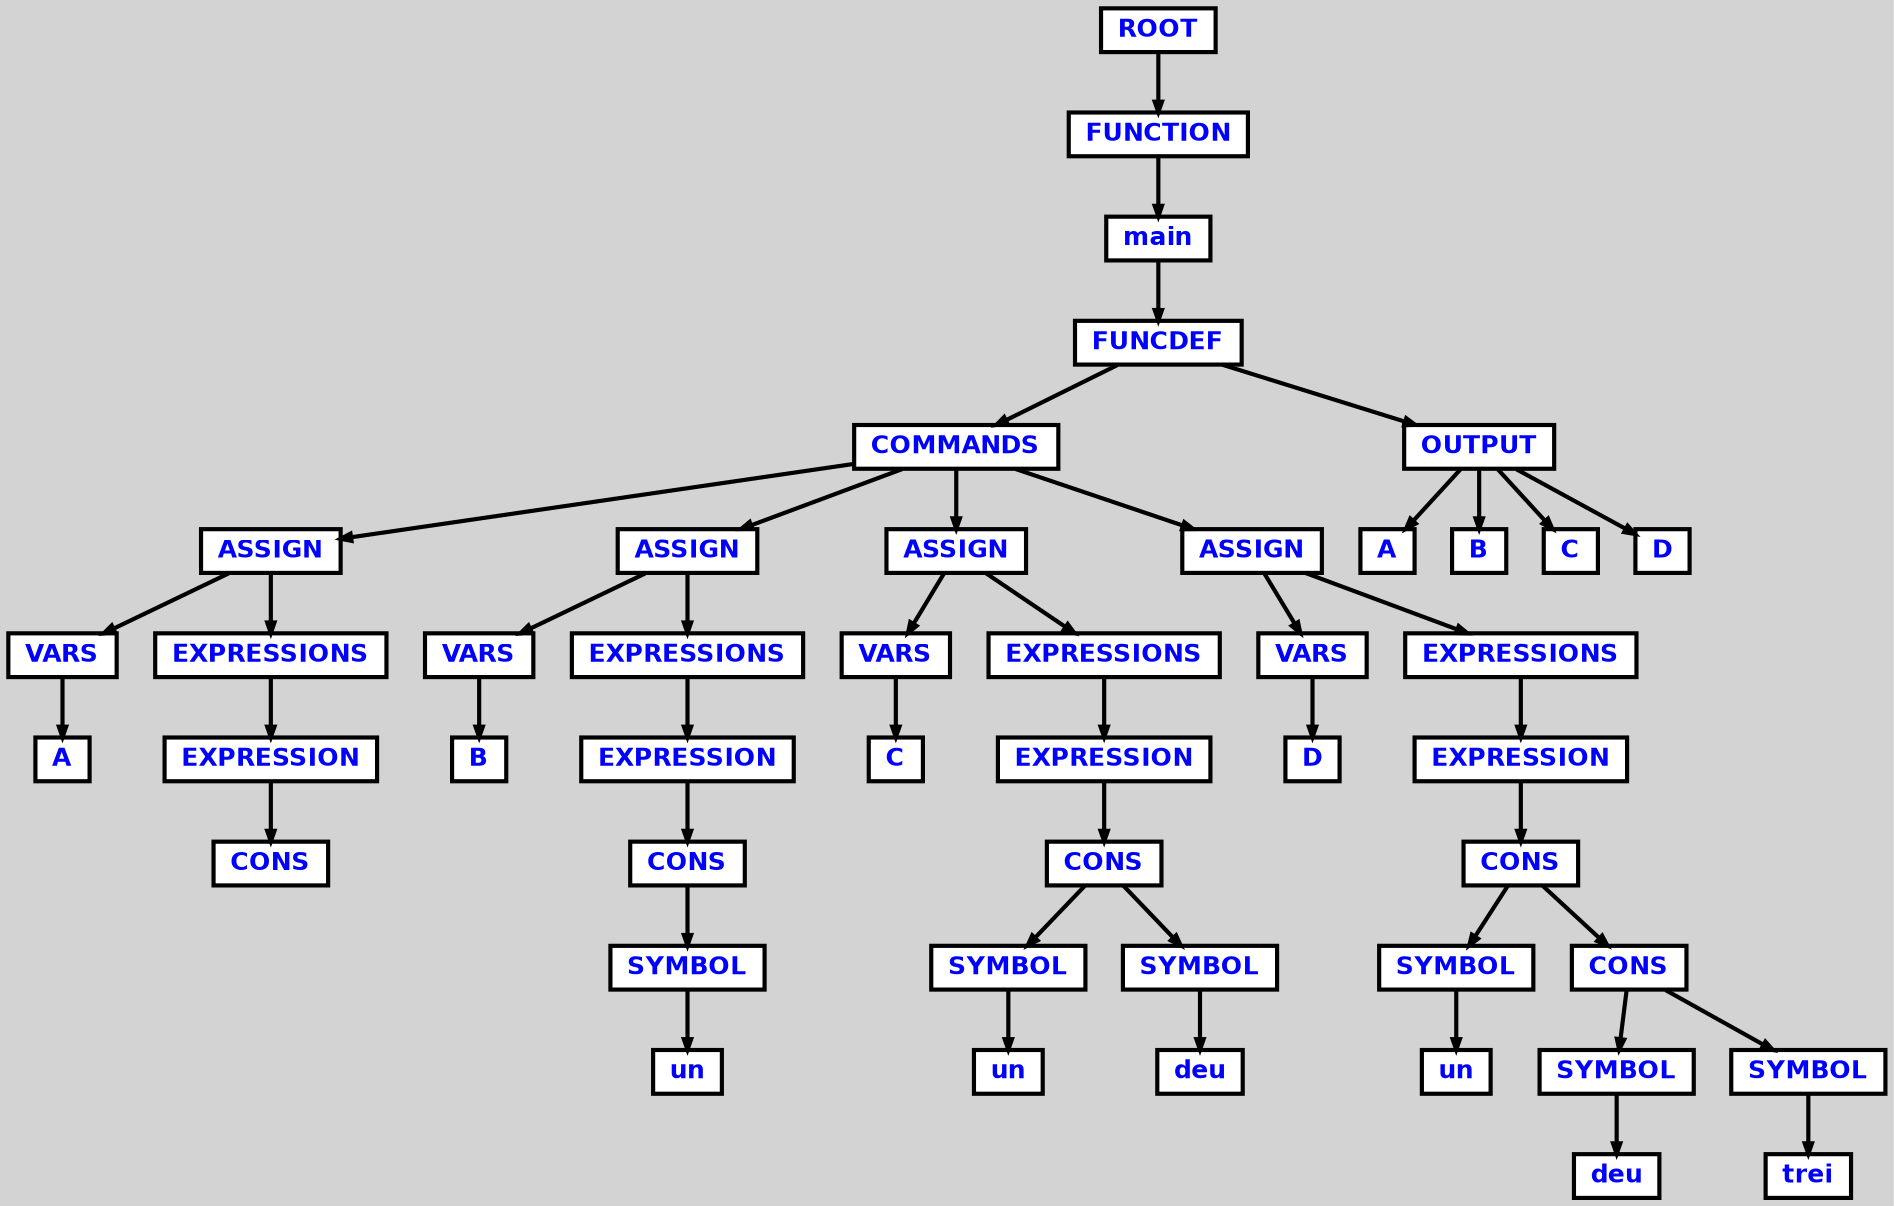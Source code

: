 digraph {

	ordering=out;
	ranksep=.4;
	bgcolor="lightgrey"; node [shape=box, fixedsize=false, fontsize=12, fontname="Helvetica-bold", fontcolor="blue"
		width=.25, height=.25, color="black", fillcolor="white", style="filled, solid, bold"];
	edge [arrowsize=.5, color="black", style="bold"]

  n0 [label="ROOT"];
  n1 [label="FUNCTION"];
  n1 [label="FUNCTION"];
  n2 [label="main"];
  n2 [label="main"];
  n3 [label="FUNCDEF"];
  n3 [label="FUNCDEF"];
  n4 [label="COMMANDS"];
  n4 [label="COMMANDS"];
  n5 [label="ASSIGN"];
  n5 [label="ASSIGN"];
  n6 [label="VARS"];
  n6 [label="VARS"];
  n7 [label="A"];
  n8 [label="EXPRESSIONS"];
  n8 [label="EXPRESSIONS"];
  n9 [label="EXPRESSION"];
  n9 [label="EXPRESSION"];
  n10 [label="CONS"];
  n11 [label="ASSIGN"];
  n11 [label="ASSIGN"];
  n12 [label="VARS"];
  n12 [label="VARS"];
  n13 [label="B"];
  n14 [label="EXPRESSIONS"];
  n14 [label="EXPRESSIONS"];
  n15 [label="EXPRESSION"];
  n15 [label="EXPRESSION"];
  n16 [label="CONS"];
  n16 [label="CONS"];
  n17 [label="SYMBOL"];
  n17 [label="SYMBOL"];
  n18 [label="un"];
  n19 [label="ASSIGN"];
  n19 [label="ASSIGN"];
  n20 [label="VARS"];
  n20 [label="VARS"];
  n21 [label="C"];
  n22 [label="EXPRESSIONS"];
  n22 [label="EXPRESSIONS"];
  n23 [label="EXPRESSION"];
  n23 [label="EXPRESSION"];
  n24 [label="CONS"];
  n24 [label="CONS"];
  n25 [label="SYMBOL"];
  n25 [label="SYMBOL"];
  n26 [label="un"];
  n27 [label="SYMBOL"];
  n27 [label="SYMBOL"];
  n28 [label="deu"];
  n29 [label="ASSIGN"];
  n29 [label="ASSIGN"];
  n30 [label="VARS"];
  n30 [label="VARS"];
  n31 [label="D"];
  n32 [label="EXPRESSIONS"];
  n32 [label="EXPRESSIONS"];
  n33 [label="EXPRESSION"];
  n33 [label="EXPRESSION"];
  n34 [label="CONS"];
  n34 [label="CONS"];
  n35 [label="SYMBOL"];
  n35 [label="SYMBOL"];
  n36 [label="un"];
  n37 [label="CONS"];
  n37 [label="CONS"];
  n38 [label="SYMBOL"];
  n38 [label="SYMBOL"];
  n39 [label="deu"];
  n40 [label="SYMBOL"];
  n40 [label="SYMBOL"];
  n41 [label="trei"];
  n42 [label="OUTPUT"];
  n42 [label="OUTPUT"];
  n43 [label="A"];
  n44 [label="B"];
  n45 [label="C"];
  n46 [label="D"];

  n0 -> n1 // "ROOT" -> "FUNCTION"
  n1 -> n2 // "FUNCTION" -> "main"
  n2 -> n3 // "main" -> "FUNCDEF"
  n3 -> n4 // "FUNCDEF" -> "COMMANDS"
  n4 -> n5 // "COMMANDS" -> "ASSIGN"
  n5 -> n6 // "ASSIGN" -> "VARS"
  n6 -> n7 // "VARS" -> "A"
  n5 -> n8 // "ASSIGN" -> "EXPRESSIONS"
  n8 -> n9 // "EXPRESSIONS" -> "EXPRESSION"
  n9 -> n10 // "EXPRESSION" -> "CONS"
  n4 -> n11 // "COMMANDS" -> "ASSIGN"
  n11 -> n12 // "ASSIGN" -> "VARS"
  n12 -> n13 // "VARS" -> "B"
  n11 -> n14 // "ASSIGN" -> "EXPRESSIONS"
  n14 -> n15 // "EXPRESSIONS" -> "EXPRESSION"
  n15 -> n16 // "EXPRESSION" -> "CONS"
  n16 -> n17 // "CONS" -> "SYMBOL"
  n17 -> n18 // "SYMBOL" -> "un"
  n4 -> n19 // "COMMANDS" -> "ASSIGN"
  n19 -> n20 // "ASSIGN" -> "VARS"
  n20 -> n21 // "VARS" -> "C"
  n19 -> n22 // "ASSIGN" -> "EXPRESSIONS"
  n22 -> n23 // "EXPRESSIONS" -> "EXPRESSION"
  n23 -> n24 // "EXPRESSION" -> "CONS"
  n24 -> n25 // "CONS" -> "SYMBOL"
  n25 -> n26 // "SYMBOL" -> "un"
  n24 -> n27 // "CONS" -> "SYMBOL"
  n27 -> n28 // "SYMBOL" -> "deu"
  n4 -> n29 // "COMMANDS" -> "ASSIGN"
  n29 -> n30 // "ASSIGN" -> "VARS"
  n30 -> n31 // "VARS" -> "D"
  n29 -> n32 // "ASSIGN" -> "EXPRESSIONS"
  n32 -> n33 // "EXPRESSIONS" -> "EXPRESSION"
  n33 -> n34 // "EXPRESSION" -> "CONS"
  n34 -> n35 // "CONS" -> "SYMBOL"
  n35 -> n36 // "SYMBOL" -> "un"
  n34 -> n37 // "CONS" -> "CONS"
  n37 -> n38 // "CONS" -> "SYMBOL"
  n38 -> n39 // "SYMBOL" -> "deu"
  n37 -> n40 // "CONS" -> "SYMBOL"
  n40 -> n41 // "SYMBOL" -> "trei"
  n3 -> n42 // "FUNCDEF" -> "OUTPUT"
  n42 -> n43 // "OUTPUT" -> "A"
  n42 -> n44 // "OUTPUT" -> "B"
  n42 -> n45 // "OUTPUT" -> "C"
  n42 -> n46 // "OUTPUT" -> "D"

}
